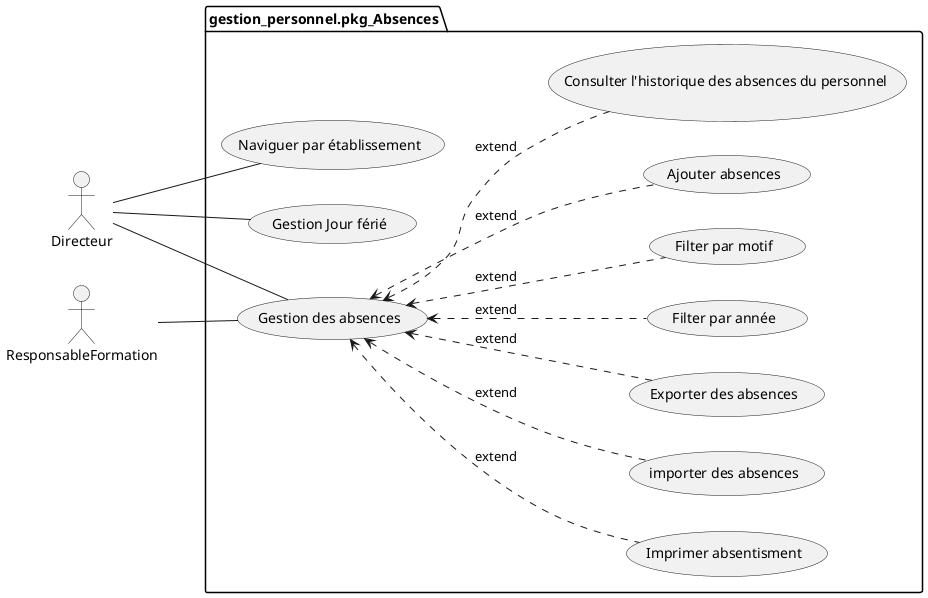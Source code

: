 @startuml  

left to right direction


actor Directeur as directeur
actor ResponsableFormation as responsableFormation

package gestion_personnel.pkg_Absences {

  directeur -- (Gestion des absences)
  directeur -- (Naviguer par établissement)
  directeur -- (Gestion Jour férié)
  (Gestion des absences)  <.. (Imprimer absentisment) : extend
  (Gestion des absences)  <.. (importer des absences) : extend
  (Gestion des absences)  <.. (Exporter des absences) : extend
  (Gestion des absences)  <.. (Filter par année) : extend
  (Gestion des absences)  <.. (Filter par motif) : extend
  (Gestion des absences)  <.. (Ajouter absences) : extend
  (Gestion des absences)  <.. (Consulter l'historique des absences du personnel ) : extend

  responsableFormation -- (Gestion des absences)
  
}  

@enduml